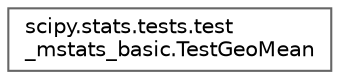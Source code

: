 digraph "Graphical Class Hierarchy"
{
 // LATEX_PDF_SIZE
  bgcolor="transparent";
  edge [fontname=Helvetica,fontsize=10,labelfontname=Helvetica,labelfontsize=10];
  node [fontname=Helvetica,fontsize=10,shape=box,height=0.2,width=0.4];
  rankdir="LR";
  Node0 [id="Node000000",label="scipy.stats.tests.test\l_mstats_basic.TestGeoMean",height=0.2,width=0.4,color="grey40", fillcolor="white", style="filled",URL="$de/d8d/classscipy_1_1stats_1_1tests_1_1test__mstats__basic_1_1TestGeoMean.html",tooltip=" "];
}
